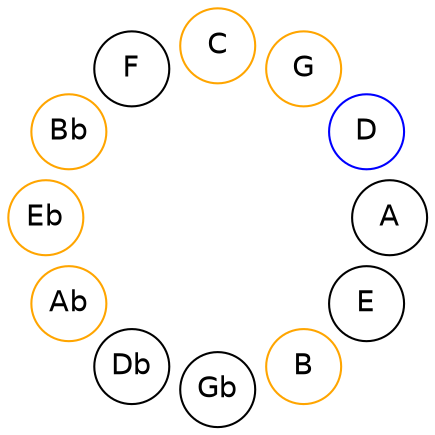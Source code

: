 
graph {

layout = circo;
mindist = .1

node [shape = circle, fontname = Helvetica, margin = 0]
edge [style=invis]

subgraph 1 {
	E -- B -- Gb -- Db -- Ab -- Eb -- Bb -- F -- C -- G -- D -- A -- E
}

B [color=orange];
Ab [color=orange];
Eb [color=orange];
Bb [color=orange];
C [color=orange];
G [color=orange];
D [color=blue];
}
